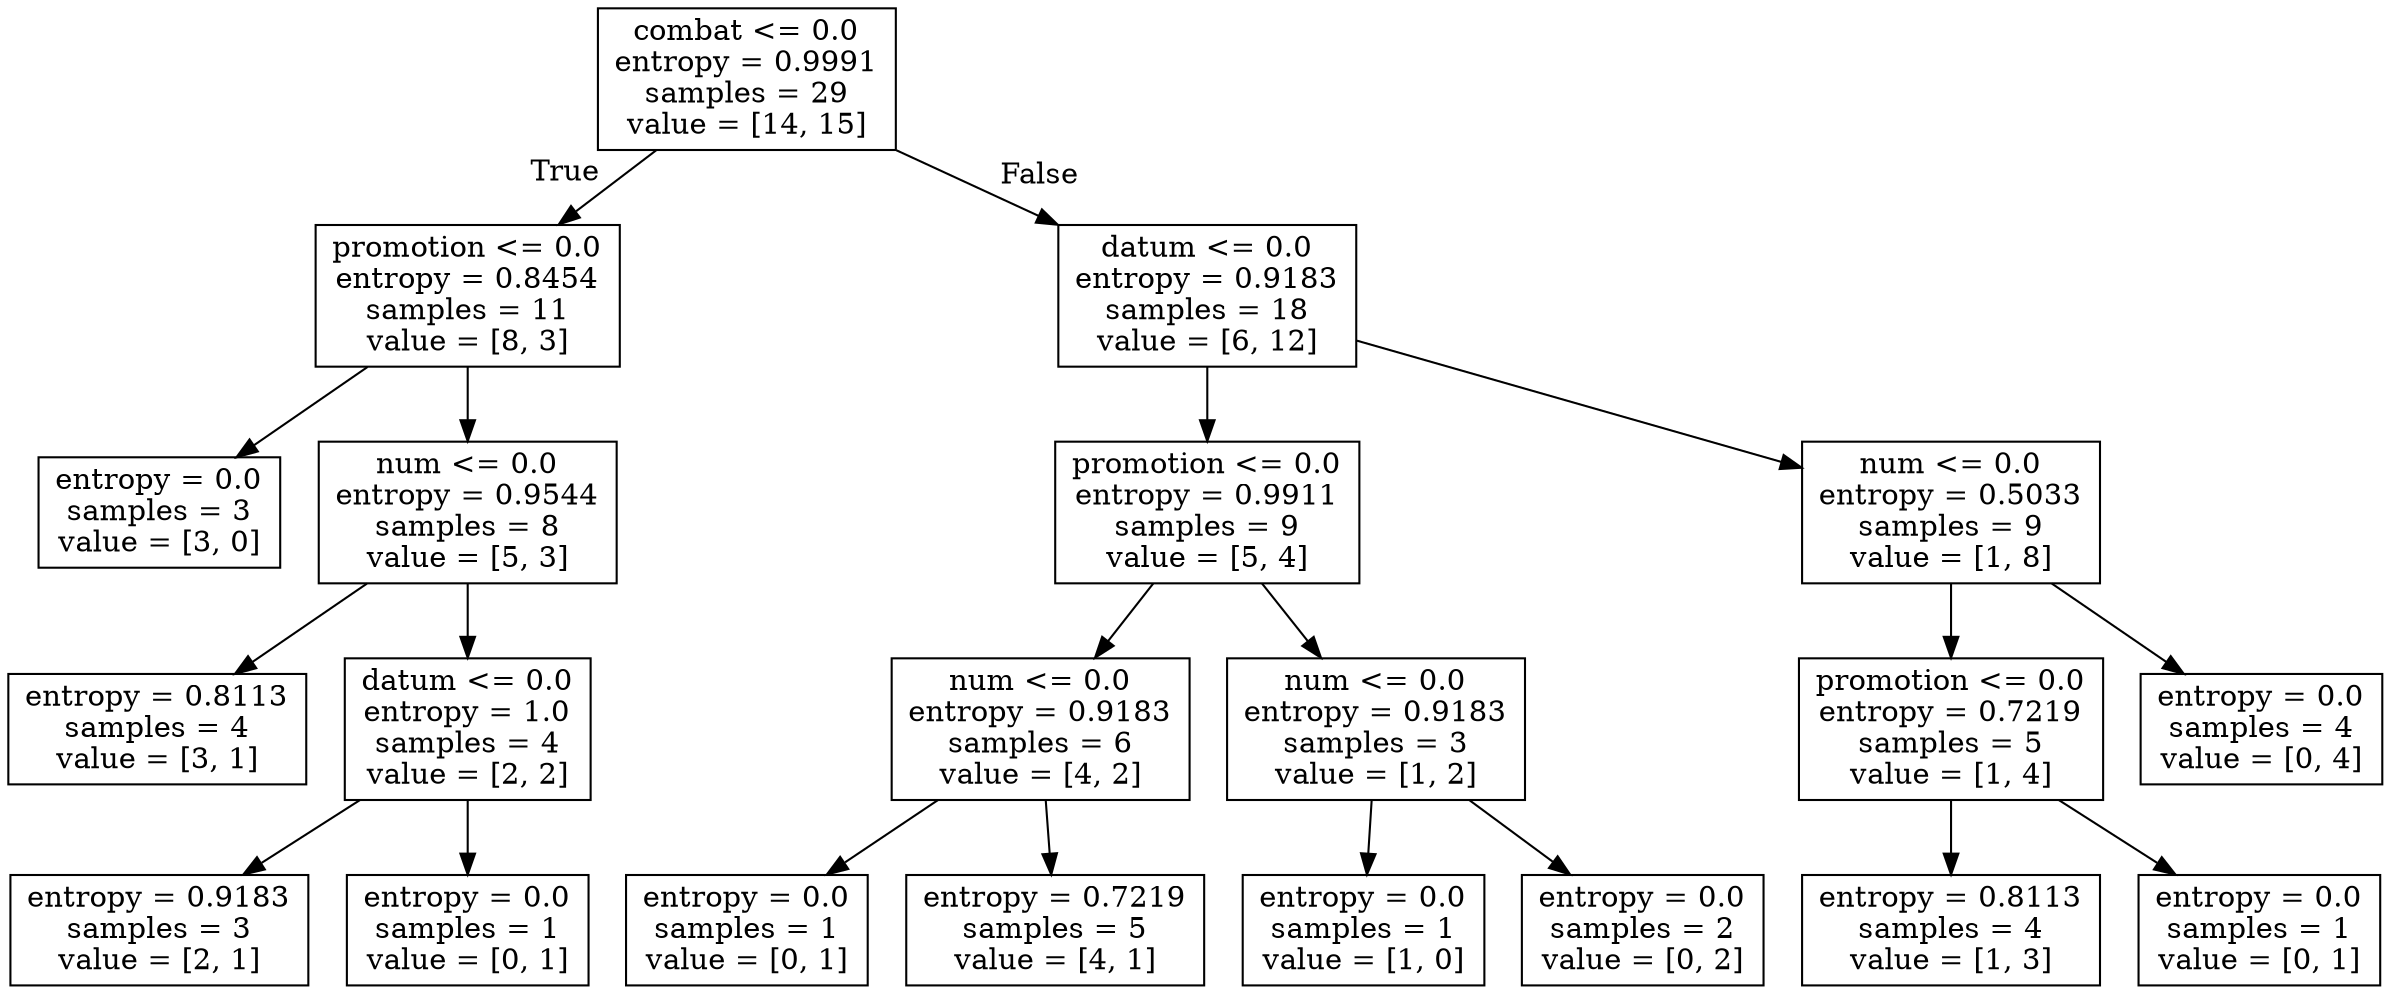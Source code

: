 digraph Tree {
node [shape=box] ;
0 [label="combat <= 0.0\nentropy = 0.9991\nsamples = 29\nvalue = [14, 15]"] ;
1 [label="promotion <= 0.0\nentropy = 0.8454\nsamples = 11\nvalue = [8, 3]"] ;
0 -> 1 [labeldistance=2.5, labelangle=45, headlabel="True"] ;
2 [label="entropy = 0.0\nsamples = 3\nvalue = [3, 0]"] ;
1 -> 2 ;
3 [label="num <= 0.0\nentropy = 0.9544\nsamples = 8\nvalue = [5, 3]"] ;
1 -> 3 ;
4 [label="entropy = 0.8113\nsamples = 4\nvalue = [3, 1]"] ;
3 -> 4 ;
5 [label="datum <= 0.0\nentropy = 1.0\nsamples = 4\nvalue = [2, 2]"] ;
3 -> 5 ;
6 [label="entropy = 0.9183\nsamples = 3\nvalue = [2, 1]"] ;
5 -> 6 ;
7 [label="entropy = 0.0\nsamples = 1\nvalue = [0, 1]"] ;
5 -> 7 ;
8 [label="datum <= 0.0\nentropy = 0.9183\nsamples = 18\nvalue = [6, 12]"] ;
0 -> 8 [labeldistance=2.5, labelangle=-45, headlabel="False"] ;
9 [label="promotion <= 0.0\nentropy = 0.9911\nsamples = 9\nvalue = [5, 4]"] ;
8 -> 9 ;
10 [label="num <= 0.0\nentropy = 0.9183\nsamples = 6\nvalue = [4, 2]"] ;
9 -> 10 ;
11 [label="entropy = 0.0\nsamples = 1\nvalue = [0, 1]"] ;
10 -> 11 ;
12 [label="entropy = 0.7219\nsamples = 5\nvalue = [4, 1]"] ;
10 -> 12 ;
13 [label="num <= 0.0\nentropy = 0.9183\nsamples = 3\nvalue = [1, 2]"] ;
9 -> 13 ;
14 [label="entropy = 0.0\nsamples = 1\nvalue = [1, 0]"] ;
13 -> 14 ;
15 [label="entropy = 0.0\nsamples = 2\nvalue = [0, 2]"] ;
13 -> 15 ;
16 [label="num <= 0.0\nentropy = 0.5033\nsamples = 9\nvalue = [1, 8]"] ;
8 -> 16 ;
17 [label="promotion <= 0.0\nentropy = 0.7219\nsamples = 5\nvalue = [1, 4]"] ;
16 -> 17 ;
18 [label="entropy = 0.8113\nsamples = 4\nvalue = [1, 3]"] ;
17 -> 18 ;
19 [label="entropy = 0.0\nsamples = 1\nvalue = [0, 1]"] ;
17 -> 19 ;
20 [label="entropy = 0.0\nsamples = 4\nvalue = [0, 4]"] ;
16 -> 20 ;
}